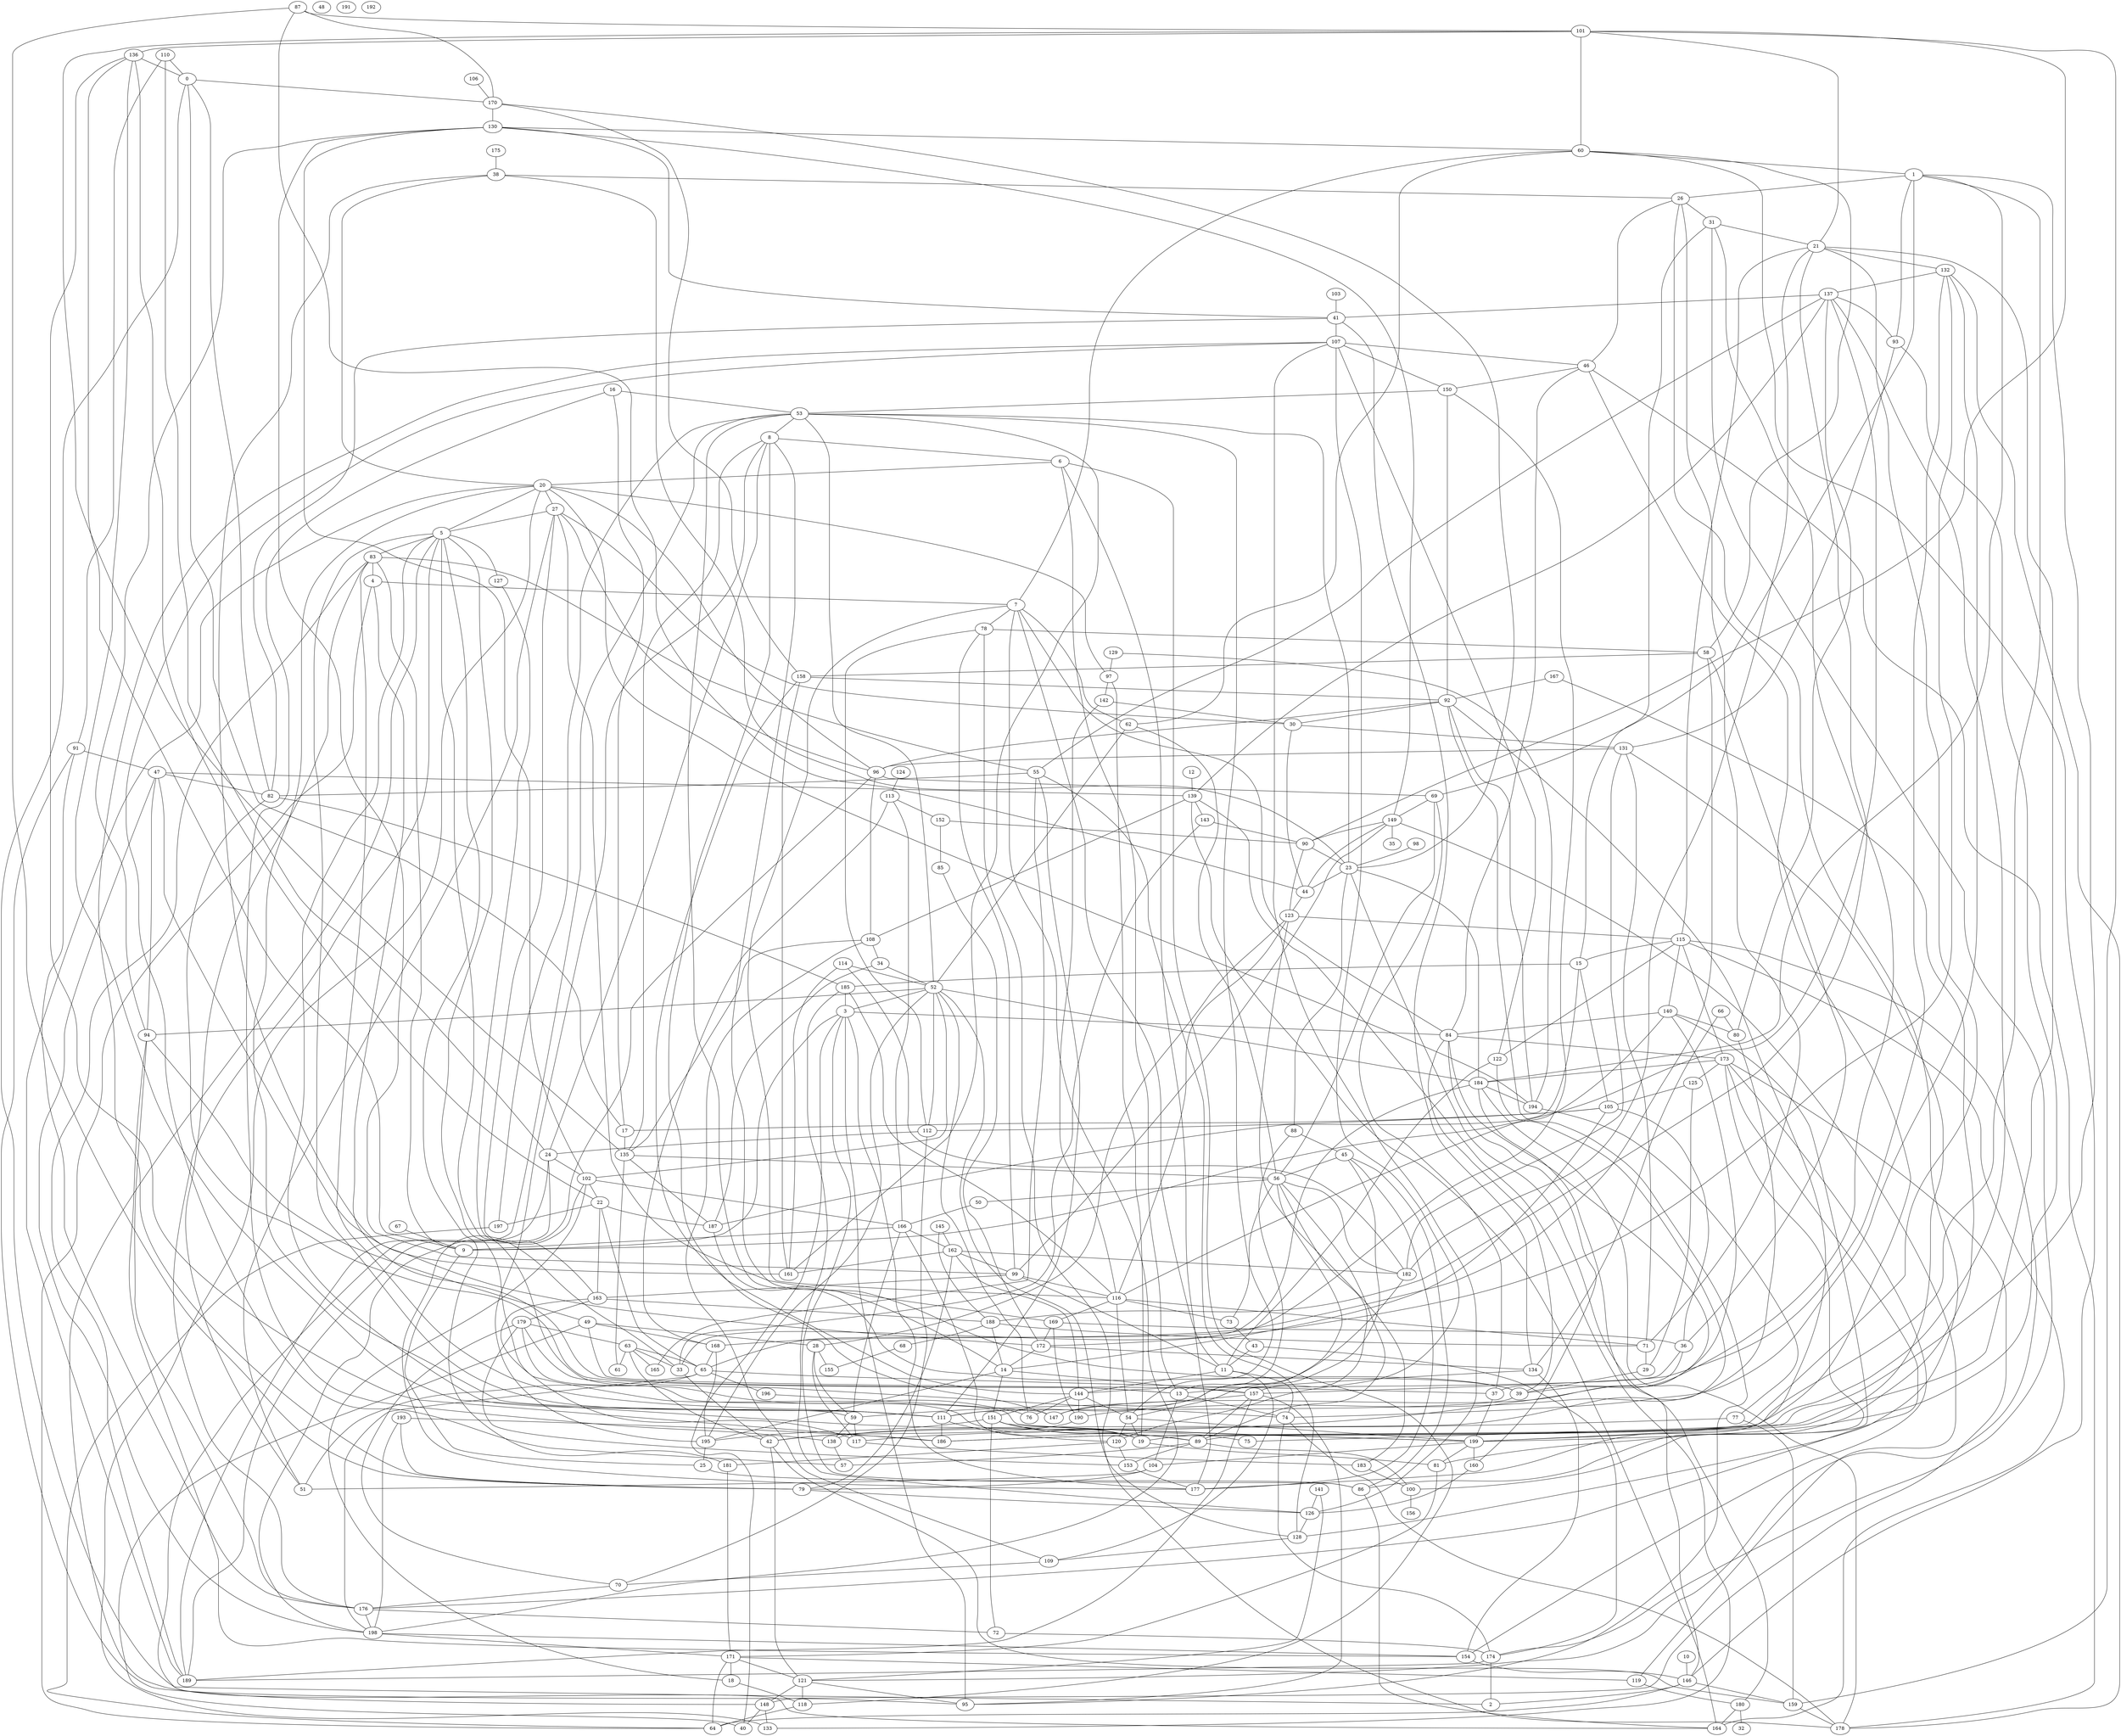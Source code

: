 graph {
0  [Label = "0 (0.00)"]
1  [Label = "1 (0.00)"]
2  [Label = "2 (0.00)"]
3  [Label = "3 (0.00)"]
4  [Label = "4 (0.00)"]
5  [Label = "5 (0.00)"]
6  [Label = "6 (0.00)"]
7  [Label = "7 (0.00)"]
8  [Label = "8 (0.00)"]
9  [Label = "9 (0.00)"]
10  [Label = "10 (0.00)"]
11  [Label = "11 (0.00)"]
12  [Label = "12 (0.00)"]
13  [Label = "13 (0.00)"]
14  [Label = "14 (0.00)"]
15  [Label = "15 (0.00)"]
16  [Label = "16 (0.00)"]
17  [Label = "17 (0.00)"]
18  [Label = "18 (0.00)"]
19  [Label = "19 (0.00)"]
20  [Label = "20 (0.00)"]
21  [Label = "21 (0.00)"]
22  [Label = "22 (0.00)"]
23  [Label = "23 (0.00)"]
24  [Label = "24 (0.00)"]
25  [Label = "25 (0.00)"]
26  [Label = "26 (0.00)"]
27  [Label = "27 (0.00)"]
28  [Label = "28 (0.00)"]
29  [Label = "29 (0.00)"]
30  [Label = "30 (0.00)"]
31  [Label = "31 (0.00)"]
32  [Label = "32 (0.00)"]
33  [Label = "33 (0.00)"]
34  [Label = "34 (0.00)"]
35  [Label = "35 (0.00)"]
36  [Label = "36 (0.00)"]
37  [Label = "37 (0.00)"]
38  [Label = "38 (0.00)"]
39  [Label = "39 (0.00)"]
40  [Label = "40 (0.00)"]
41  [Label = "41 (0.00)"]
42  [Label = "42 (0.00)"]
43  [Label = "43 (0.00)"]
44  [Label = "44 (0.00)"]
45  [Label = "45 (0.00)"]
46  [Label = "46 (0.00)"]
47  [Label = "47 (0.00)"]
48  [Label = "48 (0.00)"]
49  [Label = "49 (0.00)"]
50  [Label = "50 (0.00)"]
51  [Label = "51 (0.00)"]
52  [Label = "52 (0.00)"]
53  [Label = "53 (0.00)"]
54  [Label = "54 (0.00)"]
55  [Label = "55 (0.00)"]
56  [Label = "56 (0.00)"]
57  [Label = "57 (0.00)"]
58  [Label = "58 (0.00)"]
59  [Label = "59 (0.00)"]
60  [Label = "60 (0.00)"]
61  [Label = "61 (0.00)"]
62  [Label = "62 (0.00)"]
63  [Label = "63 (0.00)"]
64  [Label = "64 (0.00)"]
65  [Label = "65 (0.00)"]
66  [Label = "66 (0.00)"]
67  [Label = "67 (0.00)"]
68  [Label = "68 (0.00)"]
69  [Label = "69 (0.00)"]
70  [Label = "70 (0.00)"]
71  [Label = "71 (0.00)"]
72  [Label = "72 (0.00)"]
73  [Label = "73 (0.00)"]
74  [Label = "74 (0.00)"]
75  [Label = "75 (0.00)"]
76  [Label = "76 (0.00)"]
77  [Label = "77 (0.00)"]
78  [Label = "78 (0.00)"]
79  [Label = "79 (0.00)"]
80  [Label = "80 (0.00)"]
81  [Label = "81 (0.00)"]
82  [Label = "82 (0.00)"]
83  [Label = "83 (0.00)"]
84  [Label = "84 (0.00)"]
85  [Label = "85 (0.00)"]
86  [Label = "86 (0.00)"]
87  [Label = "87 (0.00)"]
88  [Label = "88 (0.00)"]
89  [Label = "89 (0.00)"]
90  [Label = "90 (0.00)"]
91  [Label = "91 (0.00)"]
92  [Label = "92 (0.00)"]
93  [Label = "93 (0.00)"]
94  [Label = "94 (0.00)"]
95  [Label = "95 (0.00)"]
96  [Label = "96 (0.00)"]
97  [Label = "97 (0.00)"]
98  [Label = "98 (0.00)"]
99  [Label = "99 (0.00)"]
100  [Label = "100 (0.00)"]
101  [Label = "101 (0.00)"]
102  [Label = "102 (0.00)"]
103  [Label = "103 (0.00)"]
104  [Label = "104 (0.00)"]
105  [Label = "105 (0.00)"]
106  [Label = "106 (0.00)"]
107  [Label = "107 (0.00)"]
108  [Label = "108 (0.00)"]
109  [Label = "109 (0.00)"]
110  [Label = "110 (0.00)"]
111  [Label = "111 (0.00)"]
112  [Label = "112 (0.00)"]
113  [Label = "113 (0.00)"]
114  [Label = "114 (0.00)"]
115  [Label = "115 (0.00)"]
116  [Label = "116 (0.00)"]
117  [Label = "117 (0.00)"]
118  [Label = "118 (0.00)"]
119  [Label = "119 (0.00)"]
120  [Label = "120 (0.00)"]
121  [Label = "121 (0.00)"]
122  [Label = "122 (0.00)"]
123  [Label = "123 (0.00)"]
124  [Label = "124 (0.00)"]
125  [Label = "125 (0.00)"]
126  [Label = "126 (0.00)"]
127  [Label = "127 (0.00)"]
128  [Label = "128 (0.00)"]
129  [Label = "129 (0.00)"]
130  [Label = "130 (0.00)"]
131  [Label = "131 (0.00)"]
132  [Label = "132 (0.00)"]
133  [Label = "133 (0.00)"]
134  [Label = "134 (0.00)"]
135  [Label = "135 (0.00)"]
136  [Label = "136 (0.00)"]
137  [Label = "137 (0.00)"]
138  [Label = "138 (0.00)"]
139  [Label = "139 (0.00)"]
140  [Label = "140 (0.00)"]
141  [Label = "141 (0.00)"]
142  [Label = "142 (0.00)"]
143  [Label = "143 (0.00)"]
144  [Label = "144 (0.00)"]
145  [Label = "145 (0.00)"]
146  [Label = "146 (0.00)"]
147  [Label = "147 (0.00)"]
148  [Label = "148 (0.00)"]
149  [Label = "149 (0.00)"]
150  [Label = "150 (0.00)"]
151  [Label = "151 (0.00)"]
152  [Label = "152 (0.00)"]
153  [Label = "153 (0.00)"]
154  [Label = "154 (0.00)"]
155  [Label = "155 (0.00)"]
156  [Label = "156 (0.00)"]
157  [Label = "157 (0.00)"]
158  [Label = "158 (0.00)"]
159  [Label = "159 (0.00)"]
160  [Label = "160 (0.00)"]
161  [Label = "161 (0.00)"]
162  [Label = "162 (0.00)"]
163  [Label = "163 (0.00)"]
164  [Label = "164 (0.00)"]
165  [Label = "165 (0.00)"]
166  [Label = "166 (0.00)"]
167  [Label = "167 (0.00)"]
168  [Label = "168 (0.00)"]
169  [Label = "169 (0.00)"]
170  [Label = "170 (0.00)"]
171  [Label = "171 (0.00)"]
172  [Label = "172 (0.00)"]
173  [Label = "173 (0.00)"]
174  [Label = "174 (0.00)"]
175  [Label = "175 (0.00)"]
176  [Label = "176 (0.00)"]
177  [Label = "177 (0.00)"]
178  [Label = "178 (0.00)"]
179  [Label = "179 (0.00)"]
180  [Label = "180 (0.00)"]
181  [Label = "181 (0.00)"]
182  [Label = "182 (0.00)"]
183  [Label = "183 (0.00)"]
184  [Label = "184 (0.00)"]
185  [Label = "185 (0.00)"]
186  [Label = "186 (0.00)"]
187  [Label = "187 (0.00)"]
188  [Label = "188 (0.00)"]
189  [Label = "189 (0.00)"]
190  [Label = "190 (0.00)"]
191  [Label = "191 (0.00)"]
192  [Label = "192 (0.00)"]
193  [Label = "193 (0.00)"]
194  [Label = "194 (0.00)"]
195  [Label = "195 (0.00)"]
196  [Label = "196 (0.00)"]
197  [Label = "197 (0.00)"]
198  [Label = "198 (0.00)"]
199  [Label = "199 (0.00)"]

83--4  [Label = "998.02"]
78--178  [Label = "994.66"]
163--188  [Label = "993.50"]
151--19  [Label = "990.97"]
53--197  [Label = "988.30"]
50--166  [Label = "987.40"]
22--65  [Label = "981.78"]
82--13  [Label = "980.72"]
121--148  [Label = "979.41"]
45--54  [Label = "977.62"]
146--60  [Label = "976.96"]
56--157  [Label = "971.91"]
135--61  [Label = "967.89"]
0--170  [Label = "967.83"]
101--159  [Label = "967.72"]
122--138  [Label = "967.52"]
136--186  [Label = "965.42"]
77--159  [Label = "962.86"]
68--155  [Label = "959.92"]
82--185  [Label = "958.46"]
28--117  [Label = "952.59"]
150--107  [Label = "951.66"]
101--135  [Label = "951.34"]
16--17  [Label = "948.16"]
168--58  [Label = "948.11"]
49--28  [Label = "946.59"]
170--158  [Label = "945.86"]
105--17  [Label = "945.11"]
62--56  [Label = "942.94"]
174--31  [Label = "938.89"]
113--166  [Label = "938.37"]
142--30  [Label = "936.80"]
91--95  [Label = "936.17"]
171--18  [Label = "934.44"]
137--41  [Label = "933.86"]
42--63  [Label = "932.80"]
23--88  [Label = "932.27"]
144--190  [Label = "932.27"]
8--135  [Label = "931.74"]
132--157  [Label = "929.85"]
47--161  [Label = "928.48"]
117--183  [Label = "927.63"]
115--15  [Label = "926.59"]
53--23  [Label = "924.42"]
193--198  [Label = "924.26"]
90--23  [Label = "923.61"]
84--173  [Label = "919.42"]
151--89  [Label = "918.46"]
21--75  [Label = "915.99"]
2--0  [Label = "913.44"]
88--45  [Label = "908.66"]
86--3  [Label = "907.43"]
139--143  [Label = "906.30"]
140--100  [Label = "906.30"]
174--189  [Label = "904.00"]
46--150  [Label = "897.80"]
63--61  [Label = "896.25"]
6--177  [Label = "895.47"]
62--60  [Label = "895.24"]
83--111  [Label = "894.46"]
174--2  [Label = "891.15"]
28--155  [Label = "890.28"]
183--100  [Label = "890.15"]
42--121  [Label = "889.64"]
120--181  [Label = "889.61"]
167--92  [Label = "889.27"]
27--5  [Label = "883.12"]
181--171  [Label = "881.79"]
39--8  [Label = "881.72"]
130--102  [Label = "877.49"]
102--18  [Label = "873.27"]
123--28  [Label = "868.40"]
111--5  [Label = "868.20"]
27--169  [Label = "867.51"]
46--199  [Label = "866.91"]
134--13  [Label = "866.53"]
168--195  [Label = "864.86"]
118--64  [Label = "864.61"]
149--119  [Label = "862.11"]
74--178  [Label = "861.83"]
27--51  [Label = "859.31"]
11--99  [Label = "853.01"]
15--185  [Label = "851.53"]
162--161  [Label = "847.06"]
99--163  [Label = "846.99"]
172--134  [Label = "842.63"]
29--39  [Label = "842.45"]
112--70  [Label = "840.68"]
96--20  [Label = "840.46"]
151--75  [Label = "839.76"]
12--139  [Label = "835.68"]
4--7  [Label = "835.41"]
88--13  [Label = "834.56"]
74--174  [Label = "833.42"]
99--116  [Label = "831.02"]
60--1  [Label = "830.01"]
135--187  [Label = "829.40"]
1--26  [Label = "825.14"]
113--168  [Label = "824.81"]
135--56  [Label = "824.67"]
87--170  [Label = "817.48"]
6--118  [Label = "814.26"]
110--24  [Label = "812.22"]
47--82  [Label = "811.99"]
20--27  [Label = "810.25"]
5--83  [Label = "802.99"]
47--139  [Label = "800.19"]
188--68  [Label = "798.02"]
87--44  [Label = "796.80"]
16--138  [Label = "796.32"]
44--149  [Label = "791.76"]
19--81  [Label = "791.66"]
162--182  [Label = "790.46"]
166--162  [Label = "790.25"]
30--27  [Label = "788.17"]
179--63  [Label = "785.43"]
15--105  [Label = "784.98"]
38--172  [Label = "782.46"]
15--187  [Label = "782.33"]
51--65  [Label = "781.38"]
87--101  [Label = "779.74"]
47--198  [Label = "779.37"]
157--59  [Label = "775.26"]
169--36  [Label = "772.92"]
129--97  [Label = "770.91"]
198--154  [Label = "770.42"]
166--19  [Label = "765.70"]
151--199  [Label = "764.52"]
187--39  [Label = "762.96"]
51--83  [Label = "760.94"]
188--71  [Label = "760.56"]
21--182  [Label = "758.44"]
79--126  [Label = "755.42"]
125--105  [Label = "754.60"]
41--130  [Label = "753.56"]
7--78  [Label = "752.86"]
3--40  [Label = "752.76"]
11--74  [Label = "752.45"]
177--92  [Label = "752.34"]
195--14  [Label = "751.77"]
89--153  [Label = "751.72"]
193--186  [Label = "746.97"]
137--55  [Label = "745.34"]
134--41  [Label = "743.63"]
152--90  [Label = "740.95"]
114--182  [Label = "739.18"]
182--56  [Label = "732.59"]
199--179  [Label = "729.83"]
150--53  [Label = "727.63"]
23--44  [Label = "727.38"]
124--113  [Label = "722.08"]
115--140  [Label = "721.98"]
65--37  [Label = "721.20"]
116--7  [Label = "716.59"]
120--107  [Label = "712.39"]
80--190  [Label = "701.55"]
199--160  [Label = "698.89"]
94--154  [Label = "696.68"]
73--56  [Label = "691.79"]
104--51  [Label = "691.13"]
13--74  [Label = "686.32"]
104--79  [Label = "685.52"]
184--33  [Label = "677.66"]
96--69  [Label = "676.69"]
128--109  [Label = "672.67"]
76--5  [Label = "672.29"]
83--55  [Label = "670.83"]
100--156  [Label = "669.44"]
27--163  [Label = "668.30"]
92--30  [Label = "665.89"]
10--146  [Label = "665.44"]
131--96  [Label = "664.96"]
194--77  [Label = "664.92"]
94--176  [Label = "661.84"]
23--184  [Label = "661.25"]
109--108  [Label = "660.14"]
173--154  [Label = "656.94"]
34--52  [Label = "654.70"]
102--198  [Label = "652.84"]
38--20  [Label = "650.91"]
144--54  [Label = "644.54"]
160--84  [Label = "643.83"]
171--119  [Label = "643.80"]
96--92  [Label = "637.00"]
114--52  [Label = "636.80"]
78--112  [Label = "632.12"]
52--128  [Label = "630.24"]
167--81  [Label = "628.56"]
16--53  [Label = "628.34"]
113--152  [Label = "625.39"]
149--35  [Label = "624.95"]
116--73  [Label = "624.72"]
143--33  [Label = "620.41"]
149--130  [Label = "616.67"]
14--151  [Label = "616.66"]
121--118  [Label = "615.86"]
136--0  [Label = "614.18"]
190--42  [Label = "612.76"]
171--64  [Label = "610.32"]
140--116  [Label = "610.24"]
153--177  [Label = "609.57"]
110--0  [Label = "608.47"]
176--198  [Label = "607.99"]
44--30  [Label = "607.63"]
186--21  [Label = "605.35"]
28--59  [Label = "605.05"]
8--195  [Label = "598.31"]
97--142  [Label = "587.15"]
79--107  [Label = "585.40"]
80--137  [Label = "582.80"]
126--107  [Label = "579.40"]
116--169  [Label = "576.96"]
145--188  [Label = "575.66"]
148--5  [Label = "575.33"]
170--130  [Label = "574.92"]
182--131  [Label = "571.61"]
82--0  [Label = "568.41"]
151--195  [Label = "565.07"]
66--134  [Label = "563.06"]
38--26  [Label = "563.02"]
162--99  [Label = "561.84"]
123--115  [Label = "561.24"]
78--58  [Label = "558.85"]
20--133  [Label = "558.43"]
166--9  [Label = "558.11"]
123--116  [Label = "556.61"]
76--52  [Label = "555.44"]
92--95  [Label = "555.30"]
41--107  [Label = "554.04"]
158--161  [Label = "552.44"]
1--184  [Label = "551.64"]
72--174  [Label = "551.39"]
71--29  [Label = "545.92"]
89--100  [Label = "544.88"]
149--90  [Label = "540.57"]
21--132  [Label = "539.65"]
11--7  [Label = "538.37"]
116--71  [Label = "534.46"]
65--150  [Label = "532.64"]
163--117  [Label = "530.78"]
109--70  [Label = "530.07"]
90--123  [Label = "524.92"]
157--189  [Label = "524.12"]
144--76  [Label = "523.98"]
53--161  [Label = "522.14"]
52--102  [Label = "519.00"]
196--147  [Label = "517.79"]
107--57  [Label = "516.50"]
69--37  [Label = "515.63"]
144--151  [Label = "511.45"]
132--172  [Label = "510.75"]
14--105  [Label = "508.81"]
169--172  [Label = "506.21"]
154--146  [Label = "503.34"]
84--39  [Label = "489.12"]
139--108  [Label = "488.58"]
179--153  [Label = "486.63"]
98--23  [Label = "486.25"]
185--3  [Label = "484.94"]
69--56  [Label = "483.37"]
110--91  [Label = "479.54"]
22--187  [Label = "478.89"]
102--166  [Label = "468.68"]
65--196  [Label = "468.67"]
125--29  [Label = "467.14"]
81--171  [Label = "466.36"]
36--144  [Label = "463.22"]
79--162  [Label = "456.07"]
73--43  [Label = "453.46"]
15--31  [Label = "452.87"]
197--64  [Label = "452.74"]
70--176  [Label = "450.53"]
152--85  [Label = "445.13"]
56--89  [Label = "443.54"]
141--121  [Label = "436.99"]
96--108  [Label = "434.74"]
173--125  [Label = "433.57"]
55--111  [Label = "432.22"]
43--174  [Label = "429.87"]
176--72  [Label = "429.60"]
163--179  [Label = "427.96"]
71--131  [Label = "427.79"]
1--69  [Label = "427.59"]
105--112  [Label = "427.47"]
85--172  [Label = "426.97"]
19--137  [Label = "425.40"]
140--147  [Label = "424.32"]
97--19  [Label = "420.43"]
182--111  [Label = "417.85"]
84--7  [Label = "414.76"]
122--11  [Label = "407.00"]
199--104  [Label = "405.69"]
119--180  [Label = "404.58"]
148--40  [Label = "400.99"]
77--117  [Label = "399.89"]
93--199  [Label = "396.72"]
14--53  [Label = "395.77"]
185--116  [Label = "391.95"]
103--41  [Label = "391.07"]
8--24  [Label = "389.70"]
169--190  [Label = "388.82"]
1--186  [Label = "386.78"]
86--164  [Label = "382.39"]
136--89  [Label = "382.13"]
26--71  [Label = "381.56"]
17--0  [Label = "380.44"]
54--19  [Label = "379.05"]
4--13  [Label = "377.67"]
24--189  [Label = "374.24"]
30--131  [Label = "372.60"]
49--168  [Label = "372.32"]
138--57  [Label = "368.01"]
185--126  [Label = "367.71"]
84--46  [Label = "367.63"]
198--7  [Label = "366.99"]
101--136  [Label = "365.95"]
195--25  [Label = "362.25"]
173--184  [Label = "360.17"]
111--120  [Label = "353.50"]
107--46  [Label = "352.40"]
158--92  [Label = "349.78"]
38--23  [Label = "349.02"]
36--58  [Label = "342.71"]
99--78  [Label = "342.54"]
18--118  [Label = "341.86"]
108--34  [Label = "341.05"]
136--22  [Label = "339.57"]
26--31  [Label = "338.85"]
22--163  [Label = "337.57"]
160--126  [Label = "335.24"]
115--21  [Label = "335.01"]
91--176  [Label = "330.34"]
59--138  [Label = "327.59"]
37--199  [Label = "327.59"]
128--26  [Label = "325.56"]
172--14  [Label = "323.94"]
8--6  [Label = "323.82"]
53--8  [Label = "323.44"]
115--173  [Label = "323.28"]
184--52  [Label = "322.48"]
3--95  [Label = "320.94"]
105--36  [Label = "316.91"]
58--60  [Label = "314.13"]
63--65  [Label = "311.66"]
120--153  [Label = "309.75"]
195--52  [Label = "308.72"]
189--53  [Label = "304.97"]
62--52  [Label = "303.83"]
166--59  [Label = "299.45"]
136--9  [Label = "296.37"]
54--120  [Label = "295.92"]
53--54  [Label = "293.77"]
130--99  [Label = "291.32"]
9--137  [Label = "289.93"]
53--52  [Label = "289.38"]
20--97  [Label = "278.05"]
82--41  [Label = "277.72"]
24--164  [Label = "277.35"]
143--90  [Label = "275.71"]
49--40  [Label = "273.48"]
150--92  [Label = "269.72"]
13--6  [Label = "266.17"]
5--127  [Label = "265.31"]
115--121  [Label = "264.88"]
36--37  [Label = "264.44"]
22--197  [Label = "260.98"]
5--176  [Label = "260.91"]
184--146  [Label = "260.08"]
91--47  [Label = "258.89"]
146--64  [Label = "252.33"]
93--131  [Label = "250.55"]
1--89  [Label = "249.37"]
145--162  [Label = "247.94"]
83--9  [Label = "247.32"]
94--130  [Label = "246.84"]
111--186  [Label = "246.67"]
132--137  [Label = "241.17"]
4--64  [Label = "238.40"]
144--162  [Label = "238.15"]
121--95  [Label = "234.30"]
184--178  [Label = "233.15"]
173--148  [Label = "232.95"]
168--65  [Label = "232.61"]
181--5  [Label = "227.53"]
67--9  [Label = "225.18"]
139--133  [Label = "222.22"]
193--79  [Label = "220.13"]
55--165  [Label = "218.77"]
52--3  [Label = "218.32"]
55--128  [Label = "216.14"]
89--57  [Label = "215.11"]
59--117  [Label = "214.88"]
94--49  [Label = "211.47"]
101--60  [Label = "209.49"]
74--132  [Label = "208.83"]
179--70  [Label = "208.08"]
6--20  [Label = "207.22"]
44--123  [Label = "205.97"]
115--164  [Label = "204.47"]
47--94  [Label = "203.96"]
137--93  [Label = "201.78"]
140--80  [Label = "197.40"]
126--128  [Label = "196.70"]
14--157  [Label = "196.12"]
146--2  [Label = "190.55"]
111--20  [Label = "188.93"]
26--46  [Label = "186.77"]
173--176  [Label = "184.79"]
157--95  [Label = "183.33"]
3--84  [Label = "183.25"]
45--56  [Label = "182.72"]
179--74  [Label = "180.79"]
25--86  [Label = "180.44"]
158--144  [Label = "178.36"]
112--52  [Label = "175.78"]
5--20  [Label = "175.64"]
17--135  [Label = "170.91"]
45--177  [Label = "170.49"]
55--82  [Label = "169.43"]
66--80  [Label = "169.01"]
56--147  [Label = "165.58"]
39--111  [Label = "165.05"]
112--24  [Label = "163.32"]
151--72  [Label = "160.72"]
58--158  [Label = "158.45"]
184--194  [Label = "157.43"]
93--1  [Label = "157.36"]
56--50  [Label = "155.23"]
39--31  [Label = "154.45"]
139--164  [Label = "151.81"]
140--84  [Label = "150.86"]
199--81  [Label = "150.69"]
9--25  [Label = "148.25"]
129--194  [Label = "147.97"]
43--11  [Label = "146.83"]
122--107  [Label = "145.55"]
194--20  [Label = "142.66"]
11--109  [Label = "140.97"]
106--170  [Label = "138.18"]
141--126  [Label = "137.84"]
102--22  [Label = "136.66"]
49--157  [Label = "136.23"]
146--159  [Label = "128.98"]
42--159  [Label = "127.63"]
171--121  [Label = "123.70"]
92--194  [Label = "117.62"]
21--188  [Label = "117.13"]
13--104  [Label = "115.95"]
69--149  [Label = "114.06"]
23--170  [Label = "113.65"]
199--131  [Label = "112.53"]
52--94  [Label = "108.10"]
20--189  [Label = "107.74"]
134--154  [Label = "106.47"]
101--21  [Label = "105.70"]
198--171  [Label = "105.64"]
31--21  [Label = "99.45"]
59--5  [Label = "98.58"]
178--46  [Label = "98.36"]
9--3  [Label = "97.14"]
54--199  [Label = "96.65"]
27--96  [Label = "91.97"]
11--144  [Label = "85.01"]
159--178  [Label = "84.25"]
147--8  [Label = "77.54"]
45--86  [Label = "76.51"]
33--42  [Label = "71.50"]
3--177  [Label = "70.29"]
157--89  [Label = "63.18"]
87--79  [Label = "61.78"]
7--62  [Label = "61.40"]
63--165  [Label = "60.43"]
7--60  [Label = "59.98"]
180--32  [Label = "57.82"]
142--116  [Label = "57.80"]
173--86  [Label = "57.17"]
187--34  [Label = "48.40"]
108--135  [Label = "46.25"]
137--139  [Label = "43.46"]
24--102  [Label = "42.64"]
5--19  [Label = "41.16"]
148--133  [Label = "39.72"]
123--183  [Label = "35.62"]
83--189  [Label = "35.31"]
114--161  [Label = "31.97"]
115--122  [Label = "30.52"]
177--96  [Label = "27.44"]
130--60  [Label = "25.87"]
188--14  [Label = "25.71"]
54--116  [Label = "25.11"]
175--38  [Label = "21.19"]
23--180  [Label = "20.13"]
63--33  [Label = "17.78"]
178--132  [Label = "11.02"]
101--90  [Label = "10.66"]
180--164  [Label = "7.69"]
127--33  [Label = "7.68"]
149--99  [Label = "5.25"]
42--84  [Label = "1.91"]
198--65  [Label = "1.18"]
}
